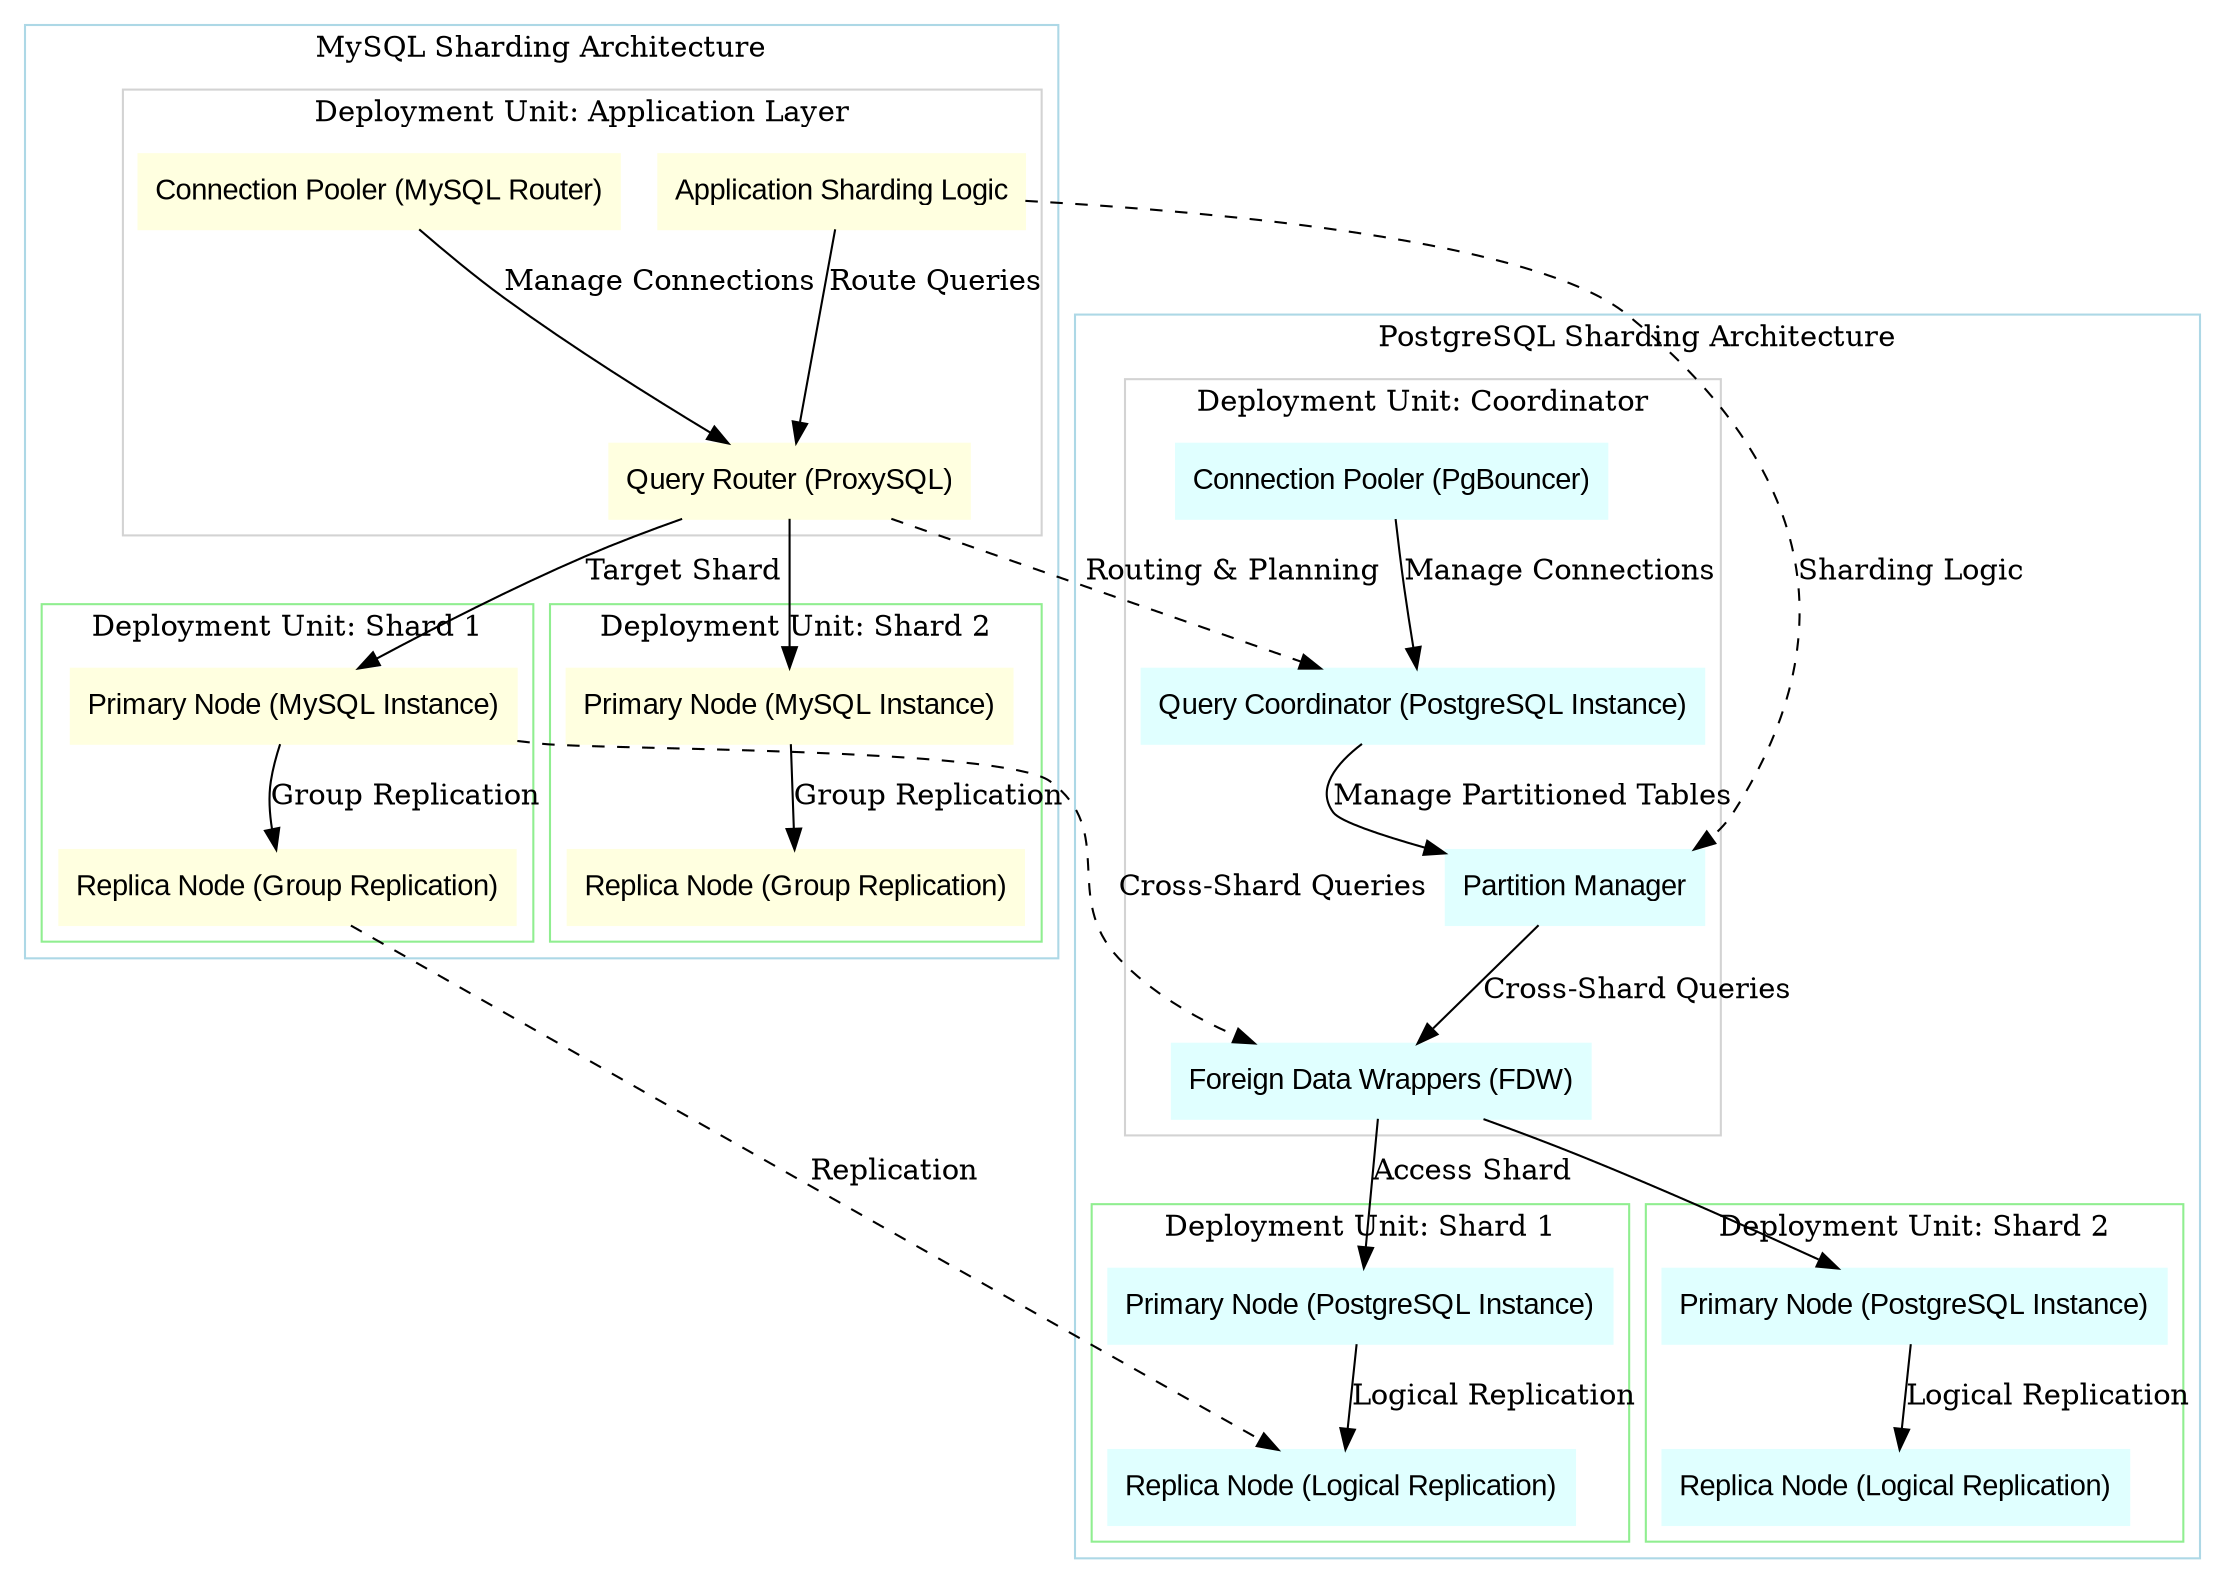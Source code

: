 digraph G {
    rankdir=TB;
    node [shape=box, style=filled, fontname="Arial", color=lightgrey];

    // MySQL Deployment Units
    subgraph cluster_mysql {
        label = "MySQL Sharding Architecture";
        color = lightblue;
        node [style=filled, color=lightyellow];

        subgraph cluster_mysql_app {
            label = "Deployment Unit: Application Layer";
            color = lightgrey;

            mysql_app_logic [label="Application Sharding Logic"];
            mysql_query_router [label="Query Router (ProxySQL)"];
            mysql_connection_pooler [label="Connection Pooler (MySQL Router)"];
        }

        subgraph cluster_mysql_shard1 {
            label = "Deployment Unit: Shard 1";
            color = lightgreen;

            mysql_shard1_primary [label="Primary Node (MySQL Instance)"];
            mysql_shard1_replica [label="Replica Node (Group Replication)"];
        }

        subgraph cluster_mysql_shard2 {
            label = "Deployment Unit: Shard 2";
            color = lightgreen;

            mysql_shard2_primary [label="Primary Node (MySQL Instance)"];
            mysql_shard2_replica [label="Replica Node (Group Replication)"];
        }

        // Connections for MySQL
        mysql_app_logic -> mysql_query_router [label="Route Queries"];
        mysql_query_router -> mysql_shard1_primary [label="Target Shard"];
        mysql_query_router -> mysql_shard2_primary;
        mysql_shard1_primary -> mysql_shard1_replica [label="Group Replication"];
        mysql_shard2_primary -> mysql_shard2_replica [label="Group Replication"];
        mysql_connection_pooler -> mysql_query_router [label="Manage Connections"];
    }

    // PostgreSQL Deployment Units
    subgraph cluster_postgresql {
        label = "PostgreSQL Sharding Architecture";
        color = lightblue;
        node [style=filled, color=lightcyan];

        subgraph cluster_postgresql_coordinator {
            label = "Deployment Unit: Coordinator";
            color = lightgrey;

            pg_query_coordinator [label="Query Coordinator (PostgreSQL Instance)"];
            pg_partition_manager [label="Partition Manager"];
            pg_fdw [label="Foreign Data Wrappers (FDW)"];
            pg_connection_pooler [label="Connection Pooler (PgBouncer)"];
        }

        subgraph cluster_postgresql_shard1 {
            label = "Deployment Unit: Shard 1";
            color = lightgreen;

            pg_shard1_primary [label="Primary Node (PostgreSQL Instance)"];
            pg_shard1_replica [label="Replica Node (Logical Replication)"];
        }

        subgraph cluster_postgresql_shard2 {
            label = "Deployment Unit: Shard 2";
            color = lightgreen;

            pg_shard2_primary [label="Primary Node (PostgreSQL Instance)"];
            pg_shard2_replica [label="Replica Node (Logical Replication)"];
        }

        // Connections for PostgreSQL
        pg_query_coordinator -> pg_partition_manager [label="Manage Partitioned Tables"];
        pg_partition_manager -> pg_fdw [label="Cross-Shard Queries"];
        pg_fdw -> pg_shard1_primary [label="Access Shard"];
        pg_fdw -> pg_shard2_primary;
        pg_shard1_primary -> pg_shard1_replica [label="Logical Replication"];
        pg_shard2_primary -> pg_shard2_replica [label="Logical Replication"];
        pg_connection_pooler -> pg_query_coordinator [label="Manage Connections"];
    }

    // Comparison Links
    mysql_app_logic -> pg_partition_manager [label="Sharding Logic", style=dashed];
    mysql_query_router -> pg_query_coordinator [label="Routing & Planning", style=dashed];
    mysql_shard1_primary -> pg_fdw [label="Cross-Shard Queries", style=dashed];
    mysql_shard1_replica -> pg_shard1_replica [label="Replication", style=dashed];
}
